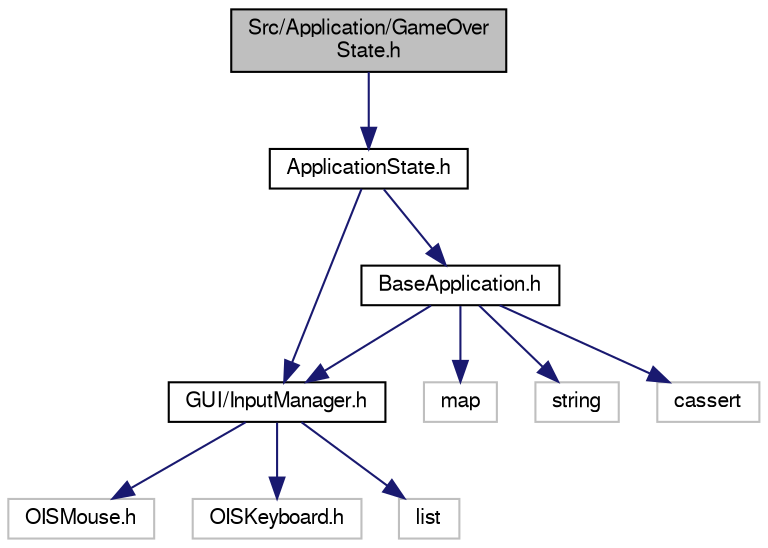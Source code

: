 digraph "Src/Application/GameOverState.h"
{
  edge [fontname="FreeSans",fontsize="10",labelfontname="FreeSans",labelfontsize="10"];
  node [fontname="FreeSans",fontsize="10",shape=record];
  Node1 [label="Src/Application/GameOver\lState.h",height=0.2,width=0.4,color="black", fillcolor="grey75", style="filled", fontcolor="black"];
  Node1 -> Node2 [color="midnightblue",fontsize="10",style="solid",fontname="FreeSans"];
  Node2 [label="ApplicationState.h",height=0.2,width=0.4,color="black", fillcolor="white", style="filled",URL="$_application_state_8h.html",tooltip="Contiene la declaración de la clase que representa un estado de la aplicacion. "];
  Node2 -> Node3 [color="midnightblue",fontsize="10",style="solid",fontname="FreeSans"];
  Node3 [label="BaseApplication.h",height=0.2,width=0.4,color="black", fillcolor="white", style="filled",URL="$_base_application_8h.html",tooltip="Contiene la declaración de la clase aplicacion, que maneja la ejecución de todo el juego..."];
  Node3 -> Node4 [color="midnightblue",fontsize="10",style="solid",fontname="FreeSans"];
  Node4 [label="GUI/InputManager.h",height=0.2,width=0.4,color="black", fillcolor="white", style="filled",URL="$_input_manager_8h.html",tooltip="Contiene la declaración del gestor de periféricos de entrada así como las clases oyentes que deben ex..."];
  Node4 -> Node5 [color="midnightblue",fontsize="10",style="solid",fontname="FreeSans"];
  Node5 [label="OISMouse.h",height=0.2,width=0.4,color="grey75", fillcolor="white", style="filled"];
  Node4 -> Node6 [color="midnightblue",fontsize="10",style="solid",fontname="FreeSans"];
  Node6 [label="OISKeyboard.h",height=0.2,width=0.4,color="grey75", fillcolor="white", style="filled"];
  Node4 -> Node7 [color="midnightblue",fontsize="10",style="solid",fontname="FreeSans"];
  Node7 [label="list",height=0.2,width=0.4,color="grey75", fillcolor="white", style="filled"];
  Node3 -> Node8 [color="midnightblue",fontsize="10",style="solid",fontname="FreeSans"];
  Node8 [label="map",height=0.2,width=0.4,color="grey75", fillcolor="white", style="filled"];
  Node3 -> Node9 [color="midnightblue",fontsize="10",style="solid",fontname="FreeSans"];
  Node9 [label="string",height=0.2,width=0.4,color="grey75", fillcolor="white", style="filled"];
  Node3 -> Node10 [color="midnightblue",fontsize="10",style="solid",fontname="FreeSans"];
  Node10 [label="cassert",height=0.2,width=0.4,color="grey75", fillcolor="white", style="filled"];
  Node2 -> Node4 [color="midnightblue",fontsize="10",style="solid",fontname="FreeSans"];
}
